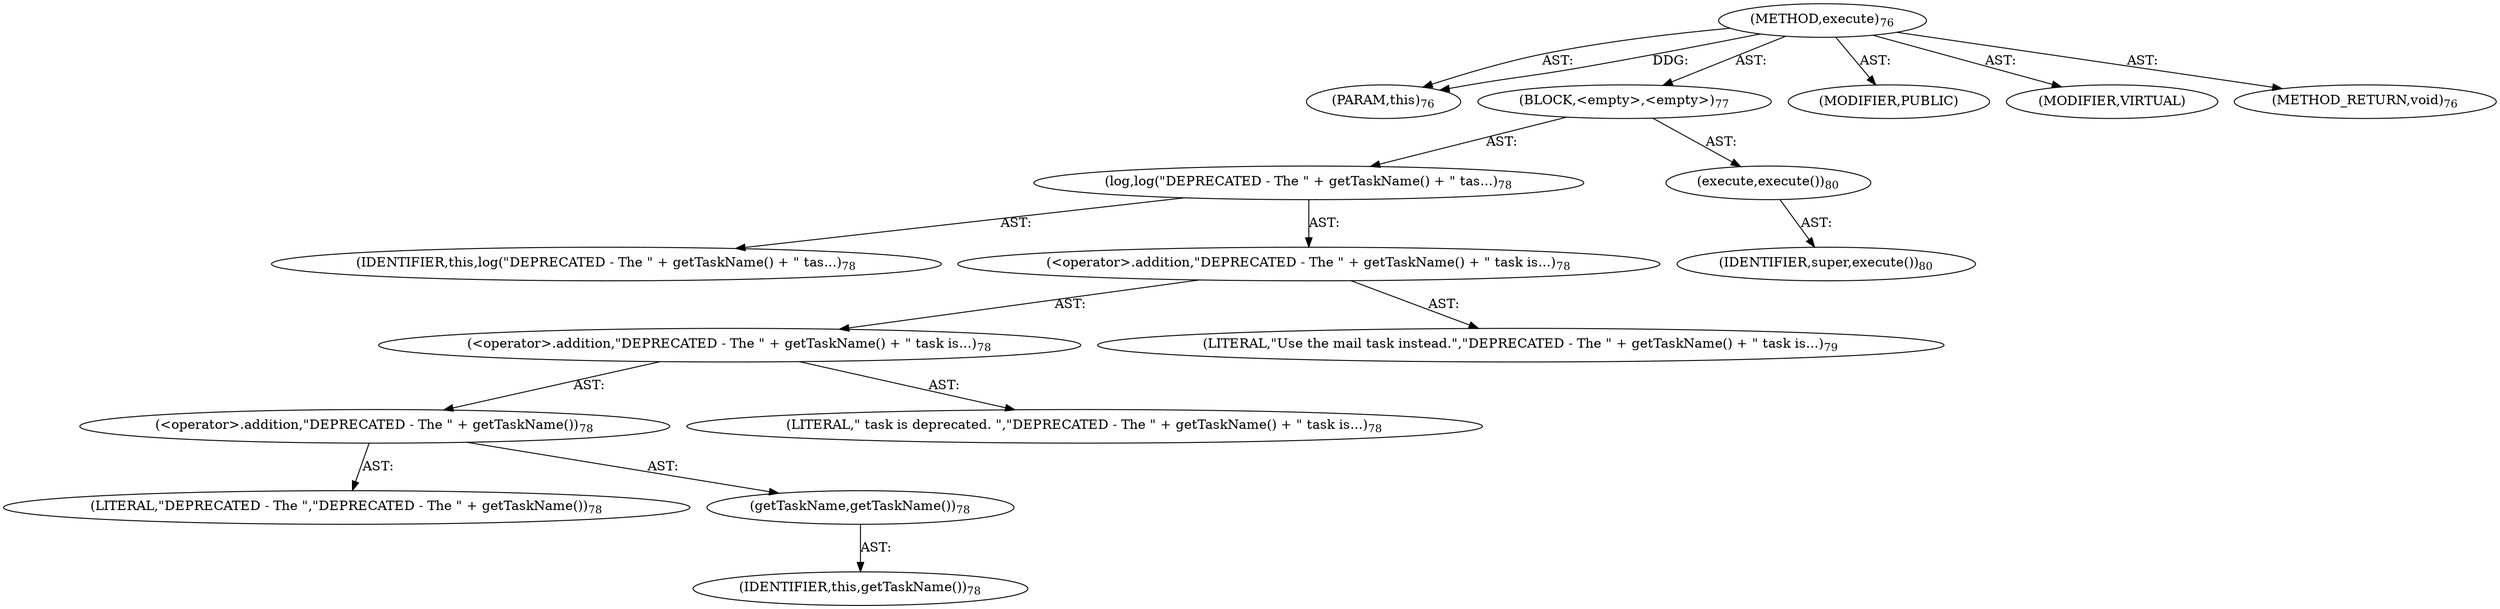 digraph "execute" {  
"111669149696" [label = <(METHOD,execute)<SUB>76</SUB>> ]
"115964116992" [label = <(PARAM,this)<SUB>76</SUB>> ]
"25769803776" [label = <(BLOCK,&lt;empty&gt;,&lt;empty&gt;)<SUB>77</SUB>> ]
"30064771072" [label = <(log,log(&quot;DEPRECATED - The &quot; + getTaskName() + &quot; tas...)<SUB>78</SUB>> ]
"68719476737" [label = <(IDENTIFIER,this,log(&quot;DEPRECATED - The &quot; + getTaskName() + &quot; tas...)<SUB>78</SUB>> ]
"30064771073" [label = <(&lt;operator&gt;.addition,&quot;DEPRECATED - The &quot; + getTaskName() + &quot; task is...)<SUB>78</SUB>> ]
"30064771074" [label = <(&lt;operator&gt;.addition,&quot;DEPRECATED - The &quot; + getTaskName() + &quot; task is...)<SUB>78</SUB>> ]
"30064771075" [label = <(&lt;operator&gt;.addition,&quot;DEPRECATED - The &quot; + getTaskName())<SUB>78</SUB>> ]
"90194313216" [label = <(LITERAL,&quot;DEPRECATED - The &quot;,&quot;DEPRECATED - The &quot; + getTaskName())<SUB>78</SUB>> ]
"30064771076" [label = <(getTaskName,getTaskName())<SUB>78</SUB>> ]
"68719476736" [label = <(IDENTIFIER,this,getTaskName())<SUB>78</SUB>> ]
"90194313217" [label = <(LITERAL,&quot; task is deprecated. &quot;,&quot;DEPRECATED - The &quot; + getTaskName() + &quot; task is...)<SUB>78</SUB>> ]
"90194313218" [label = <(LITERAL,&quot;Use the mail task instead.&quot;,&quot;DEPRECATED - The &quot; + getTaskName() + &quot; task is...)<SUB>79</SUB>> ]
"30064771077" [label = <(execute,execute())<SUB>80</SUB>> ]
"68719476738" [label = <(IDENTIFIER,super,execute())<SUB>80</SUB>> ]
"133143986176" [label = <(MODIFIER,PUBLIC)> ]
"133143986177" [label = <(MODIFIER,VIRTUAL)> ]
"128849018880" [label = <(METHOD_RETURN,void)<SUB>76</SUB>> ]
  "111669149696" -> "115964116992"  [ label = "AST: "] 
  "111669149696" -> "25769803776"  [ label = "AST: "] 
  "111669149696" -> "133143986176"  [ label = "AST: "] 
  "111669149696" -> "133143986177"  [ label = "AST: "] 
  "111669149696" -> "128849018880"  [ label = "AST: "] 
  "25769803776" -> "30064771072"  [ label = "AST: "] 
  "25769803776" -> "30064771077"  [ label = "AST: "] 
  "30064771072" -> "68719476737"  [ label = "AST: "] 
  "30064771072" -> "30064771073"  [ label = "AST: "] 
  "30064771073" -> "30064771074"  [ label = "AST: "] 
  "30064771073" -> "90194313218"  [ label = "AST: "] 
  "30064771074" -> "30064771075"  [ label = "AST: "] 
  "30064771074" -> "90194313217"  [ label = "AST: "] 
  "30064771075" -> "90194313216"  [ label = "AST: "] 
  "30064771075" -> "30064771076"  [ label = "AST: "] 
  "30064771076" -> "68719476736"  [ label = "AST: "] 
  "30064771077" -> "68719476738"  [ label = "AST: "] 
  "111669149696" -> "115964116992"  [ label = "DDG: "] 
}
